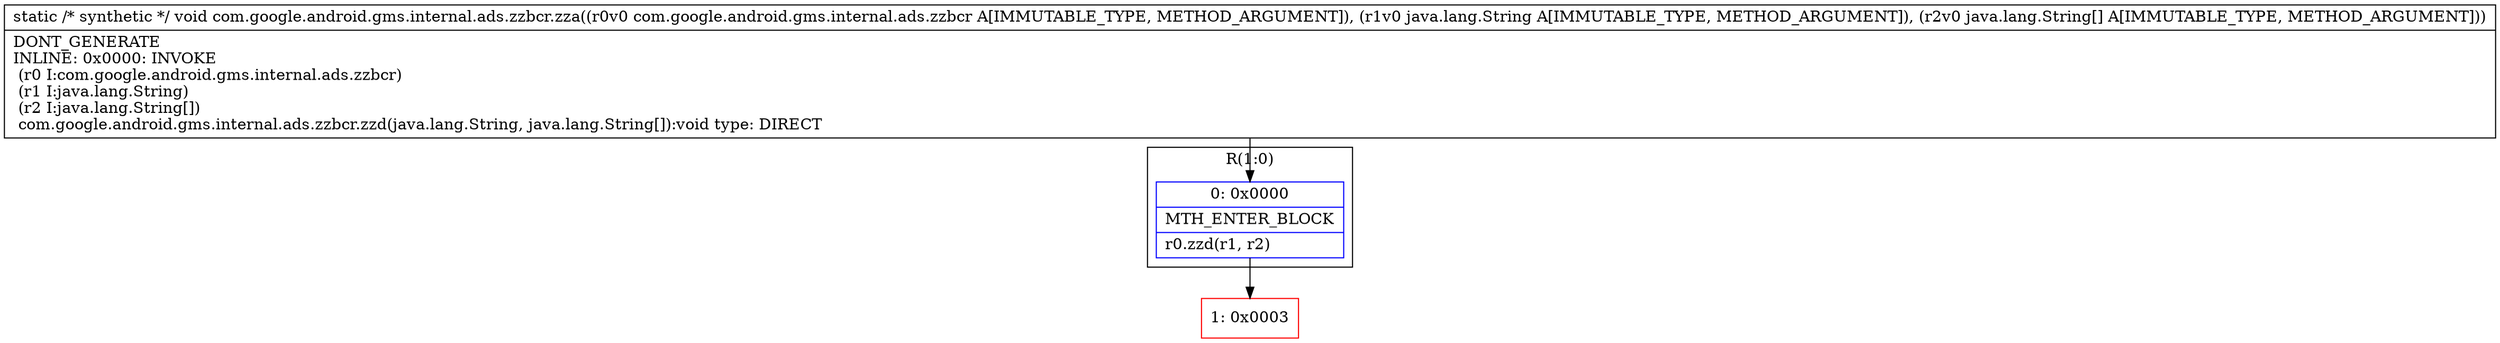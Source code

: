 digraph "CFG forcom.google.android.gms.internal.ads.zzbcr.zza(Lcom\/google\/android\/gms\/internal\/ads\/zzbcr;Ljava\/lang\/String;[Ljava\/lang\/String;)V" {
subgraph cluster_Region_540268969 {
label = "R(1:0)";
node [shape=record,color=blue];
Node_0 [shape=record,label="{0\:\ 0x0000|MTH_ENTER_BLOCK\l|r0.zzd(r1, r2)\l}"];
}
Node_1 [shape=record,color=red,label="{1\:\ 0x0003}"];
MethodNode[shape=record,label="{static \/* synthetic *\/ void com.google.android.gms.internal.ads.zzbcr.zza((r0v0 com.google.android.gms.internal.ads.zzbcr A[IMMUTABLE_TYPE, METHOD_ARGUMENT]), (r1v0 java.lang.String A[IMMUTABLE_TYPE, METHOD_ARGUMENT]), (r2v0 java.lang.String[] A[IMMUTABLE_TYPE, METHOD_ARGUMENT]))  | DONT_GENERATE\lINLINE: 0x0000: INVOKE  \l  (r0 I:com.google.android.gms.internal.ads.zzbcr)\l  (r1 I:java.lang.String)\l  (r2 I:java.lang.String[])\l com.google.android.gms.internal.ads.zzbcr.zzd(java.lang.String, java.lang.String[]):void type: DIRECT\l}"];
MethodNode -> Node_0;
Node_0 -> Node_1;
}


